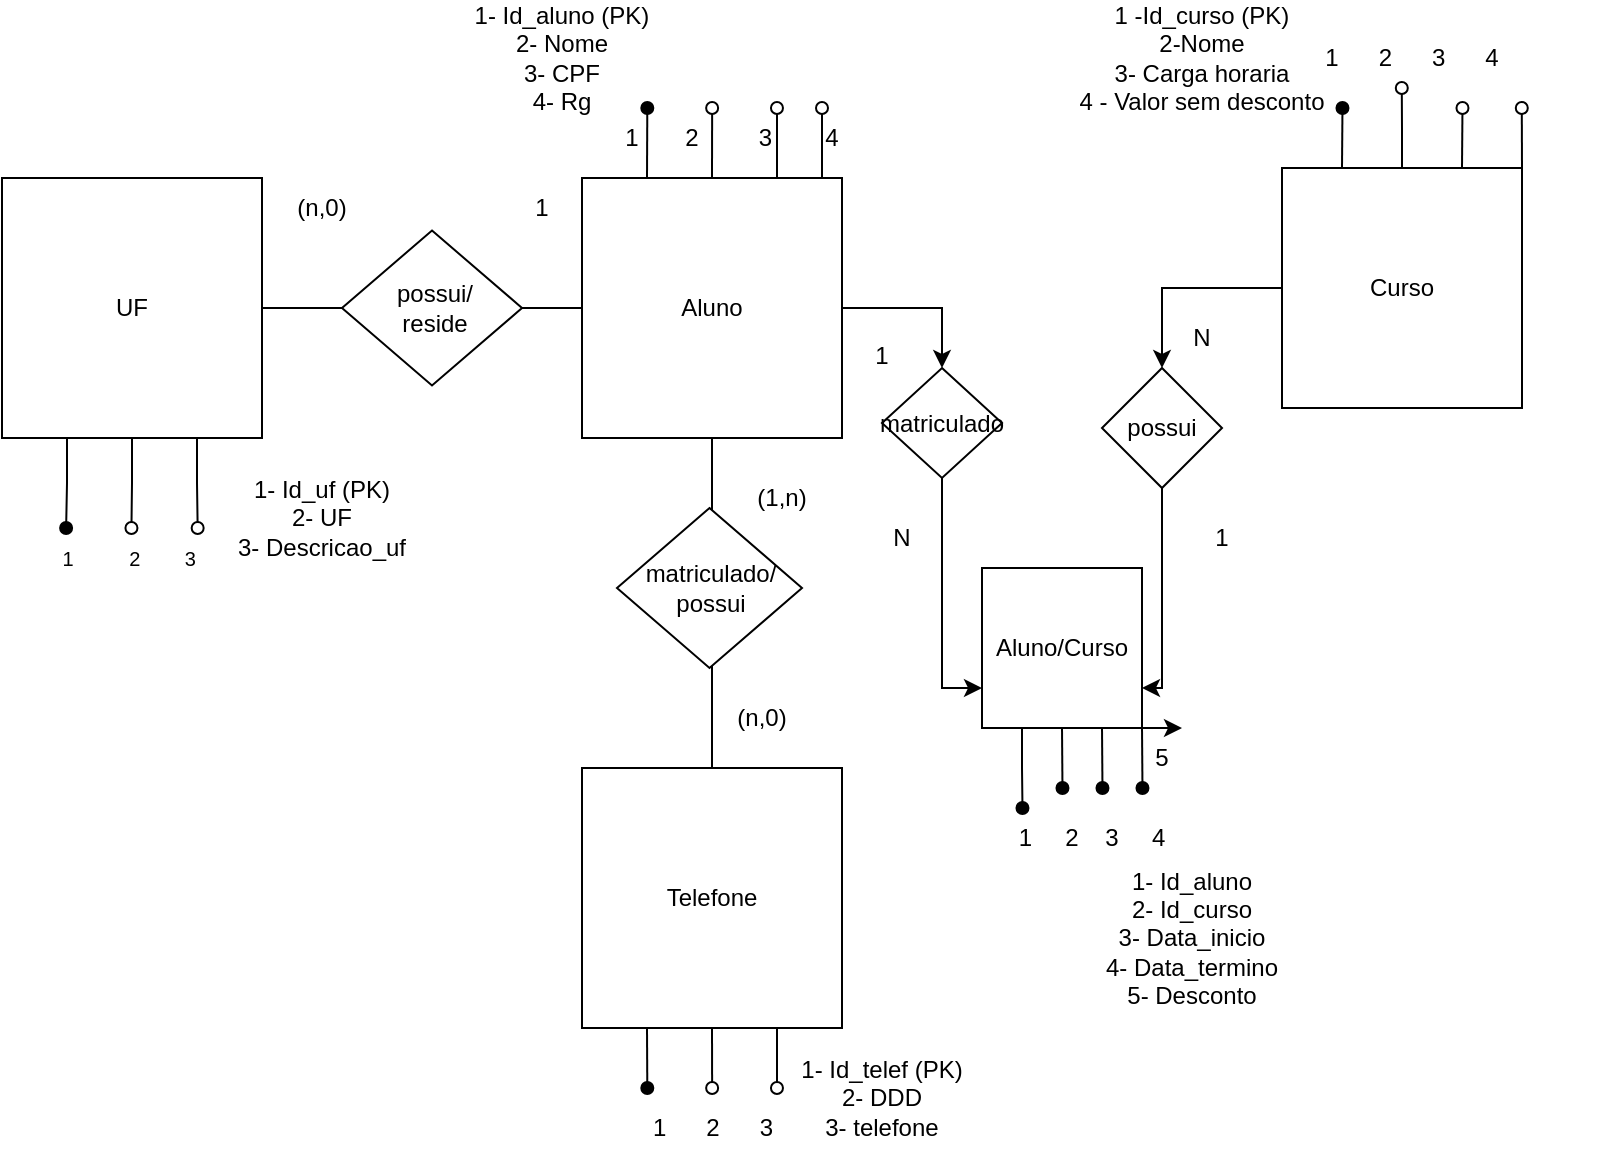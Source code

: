 <mxfile version="24.5.1" type="device">
  <diagram name="Página-1" id="egiI0ff7eLOxz5j8QAdj">
    <mxGraphModel dx="1567" dy="591" grid="1" gridSize="10" guides="1" tooltips="1" connect="1" arrows="1" fold="1" page="1" pageScale="1" pageWidth="827" pageHeight="1169" math="0" shadow="0">
      <root>
        <mxCell id="0" />
        <mxCell id="1" parent="0" />
        <mxCell id="N2f2klJ6p7CAeLHiZnP2-7" style="edgeStyle=orthogonalEdgeStyle;rounded=0;orthogonalLoop=1;jettySize=auto;html=1;verticalAlign=middle;endArrow=none;endFill=0;" edge="1" parent="1" source="N2f2klJ6p7CAeLHiZnP2-1" target="N2f2klJ6p7CAeLHiZnP2-3">
          <mxGeometry relative="1" as="geometry" />
        </mxCell>
        <mxCell id="N2f2klJ6p7CAeLHiZnP2-47" style="edgeStyle=orthogonalEdgeStyle;rounded=0;orthogonalLoop=1;jettySize=auto;html=1;exitX=1;exitY=0.5;exitDx=0;exitDy=0;entryX=0.5;entryY=0;entryDx=0;entryDy=0;" edge="1" parent="1" source="N2f2klJ6p7CAeLHiZnP2-1" target="N2f2klJ6p7CAeLHiZnP2-45">
          <mxGeometry relative="1" as="geometry" />
        </mxCell>
        <mxCell id="N2f2klJ6p7CAeLHiZnP2-64" style="edgeStyle=orthogonalEdgeStyle;rounded=0;orthogonalLoop=1;jettySize=auto;html=1;exitX=0.25;exitY=0;exitDx=0;exitDy=0;endArrow=oval;endFill=1;" edge="1" parent="1" source="N2f2klJ6p7CAeLHiZnP2-1">
          <mxGeometry relative="1" as="geometry">
            <mxPoint x="362.655" y="60" as="targetPoint" />
          </mxGeometry>
        </mxCell>
        <mxCell id="N2f2klJ6p7CAeLHiZnP2-65" style="edgeStyle=orthogonalEdgeStyle;rounded=0;orthogonalLoop=1;jettySize=auto;html=1;exitX=0.5;exitY=0;exitDx=0;exitDy=0;endArrow=oval;endFill=0;" edge="1" parent="1" source="N2f2klJ6p7CAeLHiZnP2-1">
          <mxGeometry relative="1" as="geometry">
            <mxPoint x="395.069" y="60" as="targetPoint" />
          </mxGeometry>
        </mxCell>
        <mxCell id="N2f2klJ6p7CAeLHiZnP2-66" style="edgeStyle=orthogonalEdgeStyle;rounded=0;orthogonalLoop=1;jettySize=auto;html=1;exitX=0.75;exitY=0;exitDx=0;exitDy=0;endArrow=oval;endFill=0;" edge="1" parent="1" source="N2f2klJ6p7CAeLHiZnP2-1">
          <mxGeometry relative="1" as="geometry">
            <mxPoint x="427.483" y="60" as="targetPoint" />
          </mxGeometry>
        </mxCell>
        <mxCell id="N2f2klJ6p7CAeLHiZnP2-67" style="edgeStyle=orthogonalEdgeStyle;rounded=0;orthogonalLoop=1;jettySize=auto;html=1;exitX=1;exitY=0;exitDx=0;exitDy=0;endArrow=oval;endFill=0;" edge="1" parent="1" source="N2f2klJ6p7CAeLHiZnP2-1">
          <mxGeometry relative="1" as="geometry">
            <mxPoint x="450" y="60" as="targetPoint" />
          </mxGeometry>
        </mxCell>
        <mxCell id="N2f2klJ6p7CAeLHiZnP2-1" value="Aluno" style="whiteSpace=wrap;html=1;aspect=fixed;" vertex="1" parent="1">
          <mxGeometry x="330" y="95" width="130" height="130" as="geometry" />
        </mxCell>
        <mxCell id="N2f2klJ6p7CAeLHiZnP2-51" style="edgeStyle=orthogonalEdgeStyle;rounded=0;orthogonalLoop=1;jettySize=auto;html=1;entryX=0.5;entryY=0;entryDx=0;entryDy=0;" edge="1" parent="1" source="N2f2klJ6p7CAeLHiZnP2-2" target="N2f2klJ6p7CAeLHiZnP2-46">
          <mxGeometry relative="1" as="geometry" />
        </mxCell>
        <mxCell id="N2f2klJ6p7CAeLHiZnP2-75" style="edgeStyle=orthogonalEdgeStyle;rounded=0;orthogonalLoop=1;jettySize=auto;html=1;exitX=0.25;exitY=0;exitDx=0;exitDy=0;endArrow=oval;endFill=1;" edge="1" parent="1" source="N2f2klJ6p7CAeLHiZnP2-2">
          <mxGeometry relative="1" as="geometry">
            <mxPoint x="710.241" y="60" as="targetPoint" />
          </mxGeometry>
        </mxCell>
        <mxCell id="N2f2klJ6p7CAeLHiZnP2-76" style="edgeStyle=orthogonalEdgeStyle;rounded=0;orthogonalLoop=1;jettySize=auto;html=1;exitX=0.5;exitY=0;exitDx=0;exitDy=0;endArrow=oval;endFill=0;" edge="1" parent="1" source="N2f2klJ6p7CAeLHiZnP2-2">
          <mxGeometry relative="1" as="geometry">
            <mxPoint x="739.897" y="50" as="targetPoint" />
          </mxGeometry>
        </mxCell>
        <mxCell id="N2f2klJ6p7CAeLHiZnP2-77" style="edgeStyle=orthogonalEdgeStyle;rounded=0;orthogonalLoop=1;jettySize=auto;html=1;exitX=0.75;exitY=0;exitDx=0;exitDy=0;endArrow=oval;endFill=0;" edge="1" parent="1" source="N2f2klJ6p7CAeLHiZnP2-2">
          <mxGeometry relative="1" as="geometry">
            <mxPoint x="770.241" y="60" as="targetPoint" />
          </mxGeometry>
        </mxCell>
        <mxCell id="N2f2klJ6p7CAeLHiZnP2-78" style="edgeStyle=orthogonalEdgeStyle;rounded=0;orthogonalLoop=1;jettySize=auto;html=1;exitX=1;exitY=0;exitDx=0;exitDy=0;endArrow=oval;endFill=0;" edge="1" parent="1" source="N2f2klJ6p7CAeLHiZnP2-2">
          <mxGeometry relative="1" as="geometry">
            <mxPoint x="799.897" y="60" as="targetPoint" />
          </mxGeometry>
        </mxCell>
        <mxCell id="N2f2klJ6p7CAeLHiZnP2-2" value="Curso" style="whiteSpace=wrap;html=1;aspect=fixed;" vertex="1" parent="1">
          <mxGeometry x="680" y="90" width="120" height="120" as="geometry" />
        </mxCell>
        <mxCell id="N2f2klJ6p7CAeLHiZnP2-68" style="edgeStyle=orthogonalEdgeStyle;rounded=0;orthogonalLoop=1;jettySize=auto;html=1;exitX=0.25;exitY=1;exitDx=0;exitDy=0;endArrow=oval;endFill=1;" edge="1" parent="1" source="N2f2klJ6p7CAeLHiZnP2-3">
          <mxGeometry relative="1" as="geometry">
            <mxPoint x="362.655" y="550" as="targetPoint" />
          </mxGeometry>
        </mxCell>
        <mxCell id="N2f2klJ6p7CAeLHiZnP2-69" style="edgeStyle=orthogonalEdgeStyle;rounded=0;orthogonalLoop=1;jettySize=auto;html=1;exitX=0.5;exitY=1;exitDx=0;exitDy=0;endArrow=oval;endFill=0;" edge="1" parent="1" source="N2f2klJ6p7CAeLHiZnP2-3">
          <mxGeometry relative="1" as="geometry">
            <mxPoint x="395.069" y="550" as="targetPoint" />
          </mxGeometry>
        </mxCell>
        <mxCell id="N2f2klJ6p7CAeLHiZnP2-70" style="edgeStyle=orthogonalEdgeStyle;rounded=0;orthogonalLoop=1;jettySize=auto;html=1;exitX=0.75;exitY=1;exitDx=0;exitDy=0;endArrow=oval;endFill=0;" edge="1" parent="1" source="N2f2klJ6p7CAeLHiZnP2-3">
          <mxGeometry relative="1" as="geometry">
            <mxPoint x="427.483" y="550" as="targetPoint" />
          </mxGeometry>
        </mxCell>
        <mxCell id="N2f2klJ6p7CAeLHiZnP2-3" value="Telefone" style="whiteSpace=wrap;html=1;aspect=fixed;" vertex="1" parent="1">
          <mxGeometry x="330" y="390" width="130" height="130" as="geometry" />
        </mxCell>
        <mxCell id="N2f2klJ6p7CAeLHiZnP2-14" style="edgeStyle=orthogonalEdgeStyle;rounded=0;orthogonalLoop=1;jettySize=auto;html=1;exitX=1;exitY=0.5;exitDx=0;exitDy=0;entryX=0;entryY=0.5;entryDx=0;entryDy=0;endArrow=none;endFill=0;" edge="1" parent="1" source="N2f2klJ6p7CAeLHiZnP2-18" target="N2f2klJ6p7CAeLHiZnP2-1">
          <mxGeometry relative="1" as="geometry" />
        </mxCell>
        <mxCell id="N2f2klJ6p7CAeLHiZnP2-60" style="edgeStyle=orthogonalEdgeStyle;rounded=0;orthogonalLoop=1;jettySize=auto;html=1;exitX=0.25;exitY=1;exitDx=0;exitDy=0;endArrow=oval;endFill=1;" edge="1" parent="1" source="N2f2klJ6p7CAeLHiZnP2-4">
          <mxGeometry relative="1" as="geometry">
            <mxPoint x="72.059" y="270" as="targetPoint" />
          </mxGeometry>
        </mxCell>
        <mxCell id="N2f2klJ6p7CAeLHiZnP2-61" style="edgeStyle=orthogonalEdgeStyle;rounded=0;orthogonalLoop=1;jettySize=auto;html=1;exitX=0.5;exitY=1;exitDx=0;exitDy=0;endArrow=oval;endFill=0;" edge="1" parent="1" source="N2f2klJ6p7CAeLHiZnP2-4">
          <mxGeometry relative="1" as="geometry">
            <mxPoint x="104.724" y="270" as="targetPoint" />
          </mxGeometry>
        </mxCell>
        <mxCell id="N2f2klJ6p7CAeLHiZnP2-62" style="edgeStyle=orthogonalEdgeStyle;rounded=0;orthogonalLoop=1;jettySize=auto;html=1;exitX=0.75;exitY=1;exitDx=0;exitDy=0;endArrow=oval;endFill=0;" edge="1" parent="1" source="N2f2klJ6p7CAeLHiZnP2-4">
          <mxGeometry relative="1" as="geometry">
            <mxPoint x="137.828" y="270" as="targetPoint" />
          </mxGeometry>
        </mxCell>
        <mxCell id="N2f2klJ6p7CAeLHiZnP2-4" value="UF" style="whiteSpace=wrap;html=1;aspect=fixed;" vertex="1" parent="1">
          <mxGeometry x="40" y="95" width="130" height="130" as="geometry" />
        </mxCell>
        <mxCell id="N2f2klJ6p7CAeLHiZnP2-9" value="(1,n)" style="text;html=1;align=center;verticalAlign=middle;whiteSpace=wrap;rounded=0;" vertex="1" parent="1">
          <mxGeometry x="400" y="240" width="60" height="30" as="geometry" />
        </mxCell>
        <mxCell id="N2f2klJ6p7CAeLHiZnP2-10" value="(n,0)" style="text;html=1;align=center;verticalAlign=middle;whiteSpace=wrap;rounded=0;" vertex="1" parent="1">
          <mxGeometry x="390" y="350" width="60" height="30" as="geometry" />
        </mxCell>
        <mxCell id="N2f2klJ6p7CAeLHiZnP2-17" value="matriculado/&lt;div&gt;possui&lt;/div&gt;" style="rhombus;whiteSpace=wrap;html=1;" vertex="1" parent="1">
          <mxGeometry x="347.5" y="260" width="92.5" height="80" as="geometry" />
        </mxCell>
        <mxCell id="N2f2klJ6p7CAeLHiZnP2-19" value="" style="edgeStyle=orthogonalEdgeStyle;rounded=0;orthogonalLoop=1;jettySize=auto;html=1;exitX=1;exitY=0.5;exitDx=0;exitDy=0;entryX=0;entryY=0.5;entryDx=0;entryDy=0;endArrow=none;endFill=0;" edge="1" parent="1" source="N2f2klJ6p7CAeLHiZnP2-4" target="N2f2klJ6p7CAeLHiZnP2-18">
          <mxGeometry relative="1" as="geometry">
            <mxPoint x="220" y="160" as="sourcePoint" />
            <mxPoint x="350" y="160" as="targetPoint" />
          </mxGeometry>
        </mxCell>
        <mxCell id="N2f2klJ6p7CAeLHiZnP2-18" value="" style="rhombus;whiteSpace=wrap;html=1;" vertex="1" parent="1">
          <mxGeometry x="210" y="121.25" width="90" height="77.5" as="geometry" />
        </mxCell>
        <mxCell id="N2f2klJ6p7CAeLHiZnP2-20" value="1" style="text;html=1;align=center;verticalAlign=middle;whiteSpace=wrap;rounded=0;" vertex="1" parent="1">
          <mxGeometry x="280" y="95" width="60" height="30" as="geometry" />
        </mxCell>
        <mxCell id="N2f2klJ6p7CAeLHiZnP2-21" value="(n,0)" style="text;html=1;align=center;verticalAlign=middle;whiteSpace=wrap;rounded=0;" vertex="1" parent="1">
          <mxGeometry x="170" y="95" width="60" height="30" as="geometry" />
        </mxCell>
        <mxCell id="N2f2klJ6p7CAeLHiZnP2-23" value="possui/&lt;div&gt;reside&lt;/div&gt;" style="text;html=1;align=center;verticalAlign=middle;whiteSpace=wrap;rounded=0;" vertex="1" parent="1">
          <mxGeometry x="225" y="142.5" width="62.5" height="35" as="geometry" />
        </mxCell>
        <mxCell id="N2f2klJ6p7CAeLHiZnP2-71" style="edgeStyle=orthogonalEdgeStyle;rounded=0;orthogonalLoop=1;jettySize=auto;html=1;exitX=0.25;exitY=1;exitDx=0;exitDy=0;endArrow=oval;endFill=1;" edge="1" parent="1" source="N2f2klJ6p7CAeLHiZnP2-27">
          <mxGeometry relative="1" as="geometry">
            <mxPoint x="550.241" y="410" as="targetPoint" />
          </mxGeometry>
        </mxCell>
        <mxCell id="N2f2klJ6p7CAeLHiZnP2-72" style="edgeStyle=orthogonalEdgeStyle;rounded=0;orthogonalLoop=1;jettySize=auto;html=1;exitX=0.5;exitY=1;exitDx=0;exitDy=0;endArrow=oval;endFill=1;" edge="1" parent="1" source="N2f2klJ6p7CAeLHiZnP2-27">
          <mxGeometry relative="1" as="geometry">
            <mxPoint x="570.241" y="400" as="targetPoint" />
          </mxGeometry>
        </mxCell>
        <mxCell id="N2f2klJ6p7CAeLHiZnP2-73" style="edgeStyle=orthogonalEdgeStyle;rounded=0;orthogonalLoop=1;jettySize=auto;html=1;exitX=0.75;exitY=1;exitDx=0;exitDy=0;endArrow=oval;endFill=1;" edge="1" parent="1" source="N2f2klJ6p7CAeLHiZnP2-27">
          <mxGeometry relative="1" as="geometry">
            <mxPoint x="590.241" y="400" as="targetPoint" />
          </mxGeometry>
        </mxCell>
        <mxCell id="N2f2klJ6p7CAeLHiZnP2-74" style="edgeStyle=orthogonalEdgeStyle;rounded=0;orthogonalLoop=1;jettySize=auto;html=1;exitX=1;exitY=1;exitDx=0;exitDy=0;endArrow=oval;endFill=1;" edge="1" parent="1" source="N2f2klJ6p7CAeLHiZnP2-27">
          <mxGeometry relative="1" as="geometry">
            <mxPoint x="610.241" y="400" as="targetPoint" />
          </mxGeometry>
        </mxCell>
        <mxCell id="N2f2klJ6p7CAeLHiZnP2-88" style="edgeStyle=orthogonalEdgeStyle;rounded=0;orthogonalLoop=1;jettySize=auto;html=1;exitX=1;exitY=1;exitDx=0;exitDy=0;" edge="1" parent="1" source="N2f2klJ6p7CAeLHiZnP2-27">
          <mxGeometry relative="1" as="geometry">
            <mxPoint x="630" y="370.143" as="targetPoint" />
          </mxGeometry>
        </mxCell>
        <mxCell id="N2f2klJ6p7CAeLHiZnP2-27" value="Aluno/Curso" style="whiteSpace=wrap;html=1;aspect=fixed;" vertex="1" parent="1">
          <mxGeometry x="530" y="290" width="80" height="80" as="geometry" />
        </mxCell>
        <mxCell id="N2f2klJ6p7CAeLHiZnP2-49" style="edgeStyle=orthogonalEdgeStyle;rounded=0;orthogonalLoop=1;jettySize=auto;html=1;entryX=0;entryY=0.75;entryDx=0;entryDy=0;" edge="1" parent="1" source="N2f2klJ6p7CAeLHiZnP2-45" target="N2f2klJ6p7CAeLHiZnP2-27">
          <mxGeometry relative="1" as="geometry">
            <Array as="points">
              <mxPoint x="510" y="350" />
            </Array>
          </mxGeometry>
        </mxCell>
        <mxCell id="N2f2klJ6p7CAeLHiZnP2-45" value="matriculado" style="rhombus;whiteSpace=wrap;html=1;" vertex="1" parent="1">
          <mxGeometry x="480" y="190" width="60" height="55" as="geometry" />
        </mxCell>
        <mxCell id="N2f2klJ6p7CAeLHiZnP2-52" style="edgeStyle=orthogonalEdgeStyle;rounded=0;orthogonalLoop=1;jettySize=auto;html=1;entryX=1;entryY=0.75;entryDx=0;entryDy=0;" edge="1" parent="1" source="N2f2klJ6p7CAeLHiZnP2-46" target="N2f2klJ6p7CAeLHiZnP2-27">
          <mxGeometry relative="1" as="geometry">
            <Array as="points">
              <mxPoint x="620" y="350" />
            </Array>
          </mxGeometry>
        </mxCell>
        <mxCell id="N2f2klJ6p7CAeLHiZnP2-46" value="" style="rhombus;whiteSpace=wrap;html=1;" vertex="1" parent="1">
          <mxGeometry x="590" y="190" width="60" height="60" as="geometry" />
        </mxCell>
        <mxCell id="N2f2klJ6p7CAeLHiZnP2-53" value="1" style="text;html=1;align=center;verticalAlign=middle;whiteSpace=wrap;rounded=0;" vertex="1" parent="1">
          <mxGeometry x="450" y="168.75" width="60" height="30" as="geometry" />
        </mxCell>
        <mxCell id="N2f2klJ6p7CAeLHiZnP2-54" value="N" style="text;html=1;align=center;verticalAlign=middle;whiteSpace=wrap;rounded=0;" vertex="1" parent="1">
          <mxGeometry x="460" y="260" width="60" height="30" as="geometry" />
        </mxCell>
        <mxCell id="N2f2klJ6p7CAeLHiZnP2-55" value="N" style="text;html=1;align=center;verticalAlign=middle;whiteSpace=wrap;rounded=0;" vertex="1" parent="1">
          <mxGeometry x="610" y="160" width="60" height="30" as="geometry" />
        </mxCell>
        <mxCell id="N2f2klJ6p7CAeLHiZnP2-56" value="1" style="text;html=1;align=center;verticalAlign=middle;whiteSpace=wrap;rounded=0;" vertex="1" parent="1">
          <mxGeometry x="620" y="260" width="60" height="30" as="geometry" />
        </mxCell>
        <mxCell id="N2f2klJ6p7CAeLHiZnP2-59" value="possui" style="text;html=1;align=center;verticalAlign=middle;whiteSpace=wrap;rounded=0;" vertex="1" parent="1">
          <mxGeometry x="590" y="205" width="60" height="30" as="geometry" />
        </mxCell>
        <mxCell id="N2f2klJ6p7CAeLHiZnP2-63" value="&lt;font style=&quot;font-size: 10px;&quot;&gt;1&amp;nbsp; &amp;nbsp; &amp;nbsp; &amp;nbsp; &amp;nbsp; 2&amp;nbsp; &amp;nbsp; &amp;nbsp; &amp;nbsp; 3&amp;nbsp;&lt;/font&gt;" style="text;html=1;align=center;verticalAlign=middle;whiteSpace=wrap;rounded=0;" vertex="1" parent="1">
          <mxGeometry x="55" y="270" width="100" height="30" as="geometry" />
        </mxCell>
        <mxCell id="N2f2klJ6p7CAeLHiZnP2-79" value="&amp;nbsp; &amp;nbsp; &amp;nbsp; 1&amp;nbsp; &amp;nbsp; &amp;nbsp; &amp;nbsp;2&amp;nbsp; &amp;nbsp; &amp;nbsp; &amp;nbsp; &amp;nbsp;3&amp;nbsp; &amp;nbsp; &amp;nbsp; &amp;nbsp; 4" style="text;html=1;align=center;verticalAlign=middle;whiteSpace=wrap;rounded=0;" vertex="1" parent="1">
          <mxGeometry x="320" y="60" width="150" height="30" as="geometry" />
        </mxCell>
        <mxCell id="N2f2klJ6p7CAeLHiZnP2-80" value="1&amp;nbsp; &amp;nbsp; &amp;nbsp;2&amp;nbsp; &amp;nbsp; 3&amp;nbsp; &amp;nbsp; &amp;nbsp;4" style="text;html=1;align=center;verticalAlign=middle;whiteSpace=wrap;rounded=0;" vertex="1" parent="1">
          <mxGeometry x="520" y="410" width="130" height="30" as="geometry" />
        </mxCell>
        <mxCell id="N2f2klJ6p7CAeLHiZnP2-81" value="1&amp;nbsp; &amp;nbsp; &amp;nbsp; 2&amp;nbsp; &amp;nbsp; &amp;nbsp; 3" style="text;html=1;align=center;verticalAlign=middle;whiteSpace=wrap;rounded=0;" vertex="1" parent="1">
          <mxGeometry x="332.5" y="555" width="125" height="30" as="geometry" />
        </mxCell>
        <mxCell id="N2f2klJ6p7CAeLHiZnP2-82" value="1&amp;nbsp; &amp;nbsp; &amp;nbsp; 2&amp;nbsp; &amp;nbsp; &amp;nbsp; 3&amp;nbsp; &amp;nbsp; &amp;nbsp; 4" style="text;html=1;align=center;verticalAlign=middle;whiteSpace=wrap;rounded=0;" vertex="1" parent="1">
          <mxGeometry x="650" y="20" width="190" height="30" as="geometry" />
        </mxCell>
        <mxCell id="N2f2klJ6p7CAeLHiZnP2-83" value="1 -Id_curso (PK)&lt;div&gt;2-Nome&lt;/div&gt;&lt;div&gt;3- Carga horaria&lt;/div&gt;&lt;div&gt;4 - Valor sem desconto&lt;/div&gt;" style="text;html=1;align=center;verticalAlign=middle;whiteSpace=wrap;rounded=0;" vertex="1" parent="1">
          <mxGeometry x="560" y="20" width="160" height="30" as="geometry" />
        </mxCell>
        <mxCell id="N2f2klJ6p7CAeLHiZnP2-84" value="1- Id_aluno (PK)&lt;div&gt;2- Nome&lt;/div&gt;&lt;div&gt;3- CPF&lt;/div&gt;&lt;div&gt;4- Rg&lt;/div&gt;" style="text;html=1;align=center;verticalAlign=middle;whiteSpace=wrap;rounded=0;" vertex="1" parent="1">
          <mxGeometry x="270" y="20" width="100" height="30" as="geometry" />
        </mxCell>
        <mxCell id="N2f2klJ6p7CAeLHiZnP2-85" value="1- Id_uf (PK)&lt;div&gt;2- UF&lt;/div&gt;&lt;div&gt;3- Descricao_uf&lt;/div&gt;" style="text;html=1;align=center;verticalAlign=middle;whiteSpace=wrap;rounded=0;" vertex="1" parent="1">
          <mxGeometry x="145" y="250" width="110" height="30" as="geometry" />
        </mxCell>
        <mxCell id="N2f2klJ6p7CAeLHiZnP2-86" value="1- Id_telef (PK)&lt;div&gt;2- DDD&lt;/div&gt;&lt;div&gt;3- telefone&lt;/div&gt;" style="text;html=1;align=center;verticalAlign=middle;whiteSpace=wrap;rounded=0;" vertex="1" parent="1">
          <mxGeometry x="430" y="540" width="100" height="30" as="geometry" />
        </mxCell>
        <mxCell id="N2f2klJ6p7CAeLHiZnP2-87" value="&lt;span style=&quot;background-color: initial;&quot;&gt;1- Id_aluno&lt;/span&gt;&lt;div&gt;&lt;span style=&quot;background-color: initial;&quot;&gt;2- Id_curso&lt;/span&gt;&lt;/div&gt;&lt;div&gt;3- Data_inicio&lt;/div&gt;&lt;div&gt;4- Data_termino&lt;/div&gt;&lt;div&gt;5- Desconto&lt;/div&gt;" style="text;html=1;align=center;verticalAlign=middle;whiteSpace=wrap;rounded=0;" vertex="1" parent="1">
          <mxGeometry x="540" y="460" width="190" height="30" as="geometry" />
        </mxCell>
        <mxCell id="N2f2klJ6p7CAeLHiZnP2-89" value="5" style="text;html=1;align=center;verticalAlign=middle;whiteSpace=wrap;rounded=0;" vertex="1" parent="1">
          <mxGeometry x="590" y="370" width="60" height="30" as="geometry" />
        </mxCell>
      </root>
    </mxGraphModel>
  </diagram>
</mxfile>
